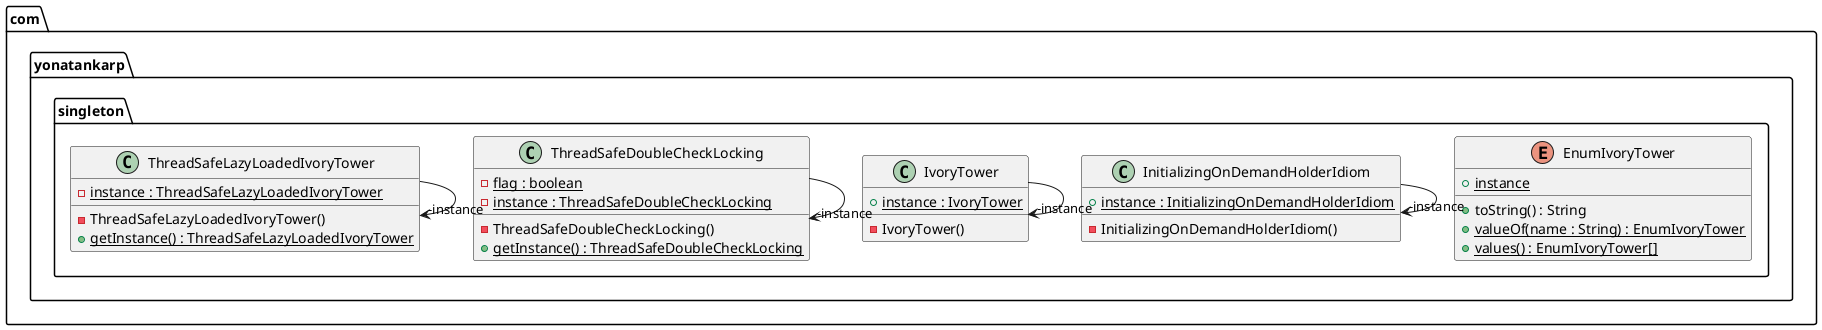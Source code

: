 @startuml
package com.yonatankarp.singleton {

  enum EnumIvoryTower {
    + instance {static}
    + toString() : String
    + valueOf(name : String) : EnumIvoryTower {static}
    + values() : EnumIvoryTower[] {static}
  }

  class InitializingOnDemandHolderIdiom {
    - InitializingOnDemandHolderIdiom()
    + instance : InitializingOnDemandHolderIdiom {static}
  }

  class IvoryTower {
    + instance : IvoryTower {static}
    - IvoryTower()
  }

  class ThreadSafeDoubleCheckLocking {
    - flag : boolean {static}
    - instance : ThreadSafeDoubleCheckLocking {static}
    - ThreadSafeDoubleCheckLocking()
    + getInstance() : ThreadSafeDoubleCheckLocking {static}
  }

  class ThreadSafeLazyLoadedIvoryTower {
    - instance : ThreadSafeLazyLoadedIvoryTower {static}
    - ThreadSafeLazyLoadedIvoryTower()
    + getInstance() : ThreadSafeLazyLoadedIvoryTower {static}
  }
}
IvoryTower -->  "-instance" IvoryTower
InitializingOnDemandHolderIdiom  --> "-instance" InitializingOnDemandHolderIdiom
ThreadSafeDoubleCheckLocking -->  "-instance" ThreadSafeDoubleCheckLocking
ThreadSafeLazyLoadedIvoryTower -->  "-instance" ThreadSafeLazyLoadedIvoryTower
@enduml
